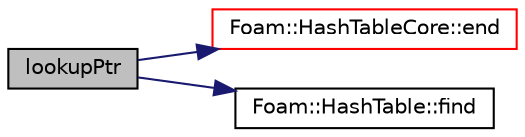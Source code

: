 digraph "lookupPtr"
{
  bgcolor="transparent";
  edge [fontname="Helvetica",fontsize="10",labelfontname="Helvetica",labelfontsize="10"];
  node [fontname="Helvetica",fontsize="10",shape=record];
  rankdir="LR";
  Node1 [label="lookupPtr",height=0.2,width=0.4,color="black", fillcolor="grey75", style="filled", fontcolor="black"];
  Node1 -> Node2 [color="midnightblue",fontsize="10",style="solid",fontname="Helvetica"];
  Node2 [label="Foam::HashTableCore::end",height=0.2,width=0.4,color="red",URL="$a00987.html#a540580a296c0ff351686ceb4f27b6fe6",tooltip="iteratorEnd set to beyond the end of any HashTable "];
  Node1 -> Node3 [color="midnightblue",fontsize="10",style="solid",fontname="Helvetica"];
  Node3 [label="Foam::HashTable::find",height=0.2,width=0.4,color="black",URL="$a00986.html#a76b2c74ebd9f33fa9f76261b027ffc11",tooltip="Find and return an iterator set at the hashedEntry. "];
}
